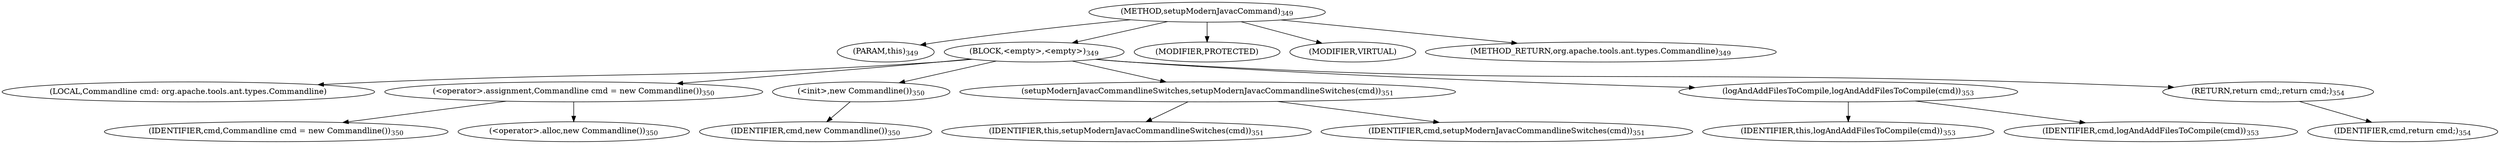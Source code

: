digraph "setupModernJavacCommand" {  
"784" [label = <(METHOD,setupModernJavacCommand)<SUB>349</SUB>> ]
"26" [label = <(PARAM,this)<SUB>349</SUB>> ]
"785" [label = <(BLOCK,&lt;empty&gt;,&lt;empty&gt;)<SUB>349</SUB>> ]
"24" [label = <(LOCAL,Commandline cmd: org.apache.tools.ant.types.Commandline)> ]
"786" [label = <(&lt;operator&gt;.assignment,Commandline cmd = new Commandline())<SUB>350</SUB>> ]
"787" [label = <(IDENTIFIER,cmd,Commandline cmd = new Commandline())<SUB>350</SUB>> ]
"788" [label = <(&lt;operator&gt;.alloc,new Commandline())<SUB>350</SUB>> ]
"789" [label = <(&lt;init&gt;,new Commandline())<SUB>350</SUB>> ]
"23" [label = <(IDENTIFIER,cmd,new Commandline())<SUB>350</SUB>> ]
"790" [label = <(setupModernJavacCommandlineSwitches,setupModernJavacCommandlineSwitches(cmd))<SUB>351</SUB>> ]
"25" [label = <(IDENTIFIER,this,setupModernJavacCommandlineSwitches(cmd))<SUB>351</SUB>> ]
"791" [label = <(IDENTIFIER,cmd,setupModernJavacCommandlineSwitches(cmd))<SUB>351</SUB>> ]
"792" [label = <(logAndAddFilesToCompile,logAndAddFilesToCompile(cmd))<SUB>353</SUB>> ]
"27" [label = <(IDENTIFIER,this,logAndAddFilesToCompile(cmd))<SUB>353</SUB>> ]
"793" [label = <(IDENTIFIER,cmd,logAndAddFilesToCompile(cmd))<SUB>353</SUB>> ]
"794" [label = <(RETURN,return cmd;,return cmd;)<SUB>354</SUB>> ]
"795" [label = <(IDENTIFIER,cmd,return cmd;)<SUB>354</SUB>> ]
"796" [label = <(MODIFIER,PROTECTED)> ]
"797" [label = <(MODIFIER,VIRTUAL)> ]
"798" [label = <(METHOD_RETURN,org.apache.tools.ant.types.Commandline)<SUB>349</SUB>> ]
  "784" -> "26" 
  "784" -> "785" 
  "784" -> "796" 
  "784" -> "797" 
  "784" -> "798" 
  "785" -> "24" 
  "785" -> "786" 
  "785" -> "789" 
  "785" -> "790" 
  "785" -> "792" 
  "785" -> "794" 
  "786" -> "787" 
  "786" -> "788" 
  "789" -> "23" 
  "790" -> "25" 
  "790" -> "791" 
  "792" -> "27" 
  "792" -> "793" 
  "794" -> "795" 
}

